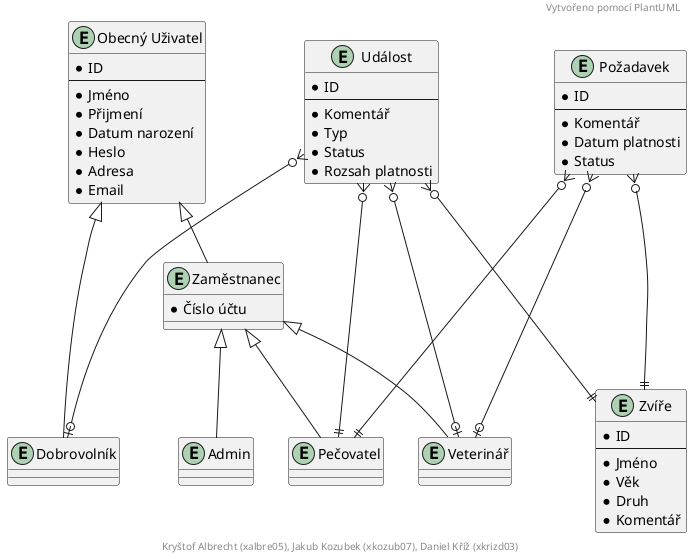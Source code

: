 @startuml
/' skinparam groupInheritance 2 '/
/' skinparam linetype ortho '/

/' title Entity Relationship Diagram pro projekt IIS '/
header Vytvořeno pomocí PlantUML
footer Kryštof Albrecht (xalbre05), Jakub Kozubek (xkozub07), Daniel Kříž (xkrizd03)

entity "Obecný Uživatel" as user {
    * ID
    --
    * Jméno
    * Přijmení
    * Datum narození
    * Heslo
    * Adresa
    * Email
}


entity "Zaměstnanec" as employee {
    * Číslo účtu
}
user <|-- employee

entity "Pečovatel" as caretaker { }
employee <|-- caretaker


entity "Admin" as admin { }
employee <|-- admin


entity "Veterinář" as vet { }
employee <|-- vet


entity "Dobrovolník" as volunteer { }
user <|-- volunteer

entity "Zvíře" as animal {
    * ID
    --
    * Jméno
    * Věk
    * Druh
    * Komentář
}


entity "Událost" as event {
    * ID
    --
    * Komentář
    * Typ
    * Status
    * Rozsah platnosti
}
event }o---|| caretaker
event }o---o| volunteer
event }o---o| vet
event }o---|| animal


entity "Požadavek" as request {
    * ID
    --
    * Komentář
    * Datum platnosti
    * Status
}
request }o---|| caretaker
request }o---o| vet /'veterinarian attaches later'/
request }o---|| animal

@enduml
